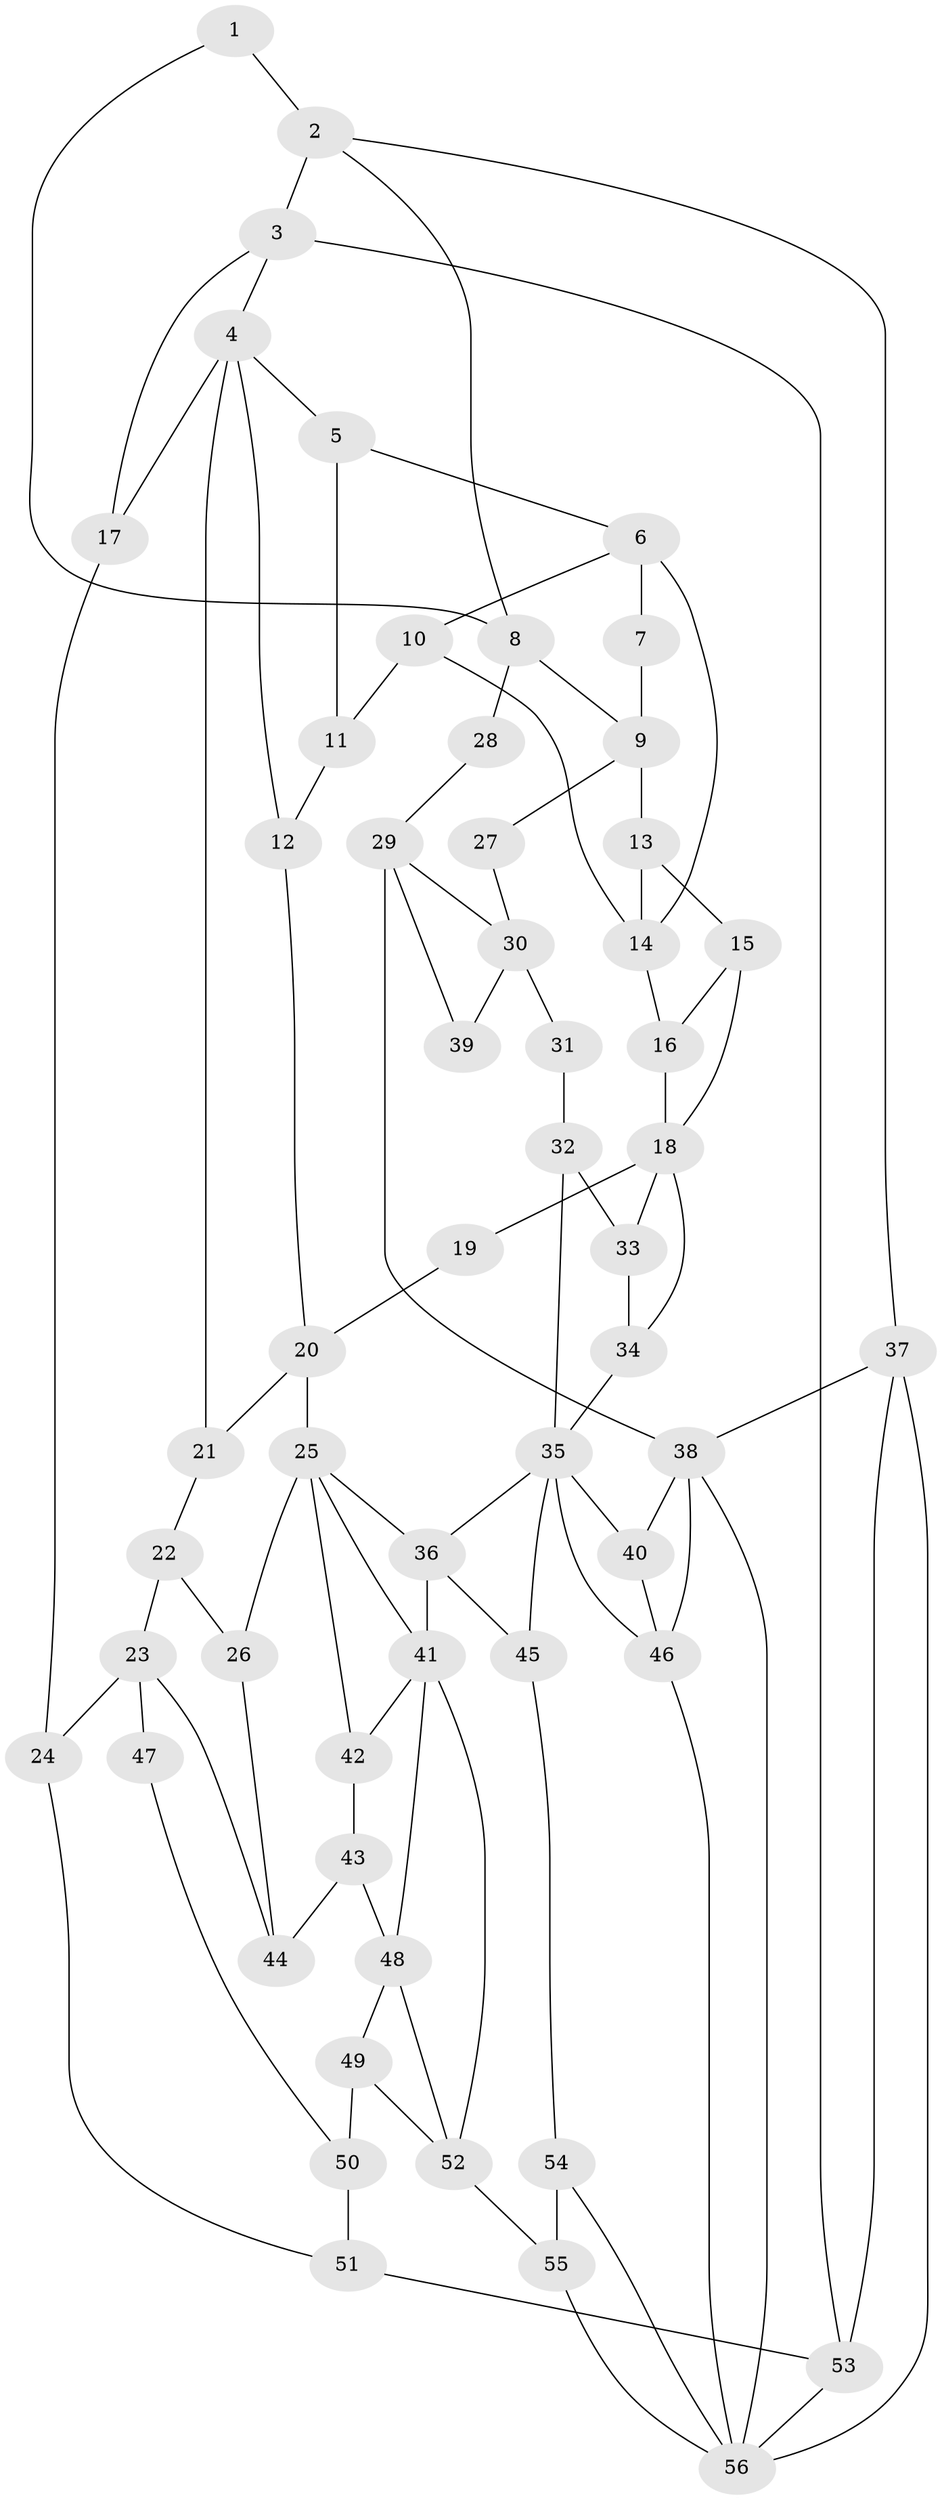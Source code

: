 // original degree distribution, {3: 0.017857142857142856, 6: 0.22321428571428573, 5: 0.5178571428571429, 4: 0.24107142857142858}
// Generated by graph-tools (version 1.1) at 2025/38/03/09/25 02:38:31]
// undirected, 56 vertices, 96 edges
graph export_dot {
graph [start="1"]
  node [color=gray90,style=filled];
  1;
  2;
  3;
  4;
  5;
  6;
  7;
  8;
  9;
  10;
  11;
  12;
  13;
  14;
  15;
  16;
  17;
  18;
  19;
  20;
  21;
  22;
  23;
  24;
  25;
  26;
  27;
  28;
  29;
  30;
  31;
  32;
  33;
  34;
  35;
  36;
  37;
  38;
  39;
  40;
  41;
  42;
  43;
  44;
  45;
  46;
  47;
  48;
  49;
  50;
  51;
  52;
  53;
  54;
  55;
  56;
  1 -- 2 [weight=1.0];
  1 -- 8 [weight=1.0];
  2 -- 3 [weight=1.0];
  2 -- 8 [weight=1.0];
  2 -- 37 [weight=1.0];
  3 -- 4 [weight=1.0];
  3 -- 17 [weight=1.0];
  3 -- 53 [weight=1.0];
  4 -- 5 [weight=1.0];
  4 -- 12 [weight=1.0];
  4 -- 17 [weight=1.0];
  4 -- 21 [weight=2.0];
  5 -- 6 [weight=1.0];
  5 -- 11 [weight=1.0];
  6 -- 7 [weight=2.0];
  6 -- 10 [weight=1.0];
  6 -- 14 [weight=2.0];
  7 -- 9 [weight=1.0];
  8 -- 9 [weight=2.0];
  8 -- 28 [weight=2.0];
  9 -- 13 [weight=1.0];
  9 -- 27 [weight=2.0];
  10 -- 11 [weight=1.0];
  10 -- 14 [weight=1.0];
  11 -- 12 [weight=1.0];
  12 -- 20 [weight=1.0];
  13 -- 14 [weight=1.0];
  13 -- 15 [weight=1.0];
  14 -- 16 [weight=1.0];
  15 -- 16 [weight=1.0];
  15 -- 18 [weight=1.0];
  16 -- 18 [weight=1.0];
  17 -- 24 [weight=2.0];
  18 -- 19 [weight=2.0];
  18 -- 33 [weight=1.0];
  18 -- 34 [weight=1.0];
  19 -- 20 [weight=2.0];
  20 -- 21 [weight=1.0];
  20 -- 25 [weight=2.0];
  21 -- 22 [weight=1.0];
  22 -- 23 [weight=1.0];
  22 -- 26 [weight=1.0];
  23 -- 24 [weight=2.0];
  23 -- 44 [weight=1.0];
  23 -- 47 [weight=2.0];
  24 -- 51 [weight=1.0];
  25 -- 26 [weight=1.0];
  25 -- 36 [weight=1.0];
  25 -- 41 [weight=1.0];
  25 -- 42 [weight=1.0];
  26 -- 44 [weight=1.0];
  27 -- 30 [weight=1.0];
  28 -- 29 [weight=1.0];
  29 -- 30 [weight=1.0];
  29 -- 38 [weight=2.0];
  29 -- 39 [weight=1.0];
  30 -- 31 [weight=2.0];
  30 -- 39 [weight=2.0];
  31 -- 32 [weight=1.0];
  32 -- 33 [weight=1.0];
  32 -- 35 [weight=1.0];
  33 -- 34 [weight=1.0];
  34 -- 35 [weight=1.0];
  35 -- 36 [weight=1.0];
  35 -- 40 [weight=1.0];
  35 -- 45 [weight=1.0];
  35 -- 46 [weight=1.0];
  36 -- 41 [weight=2.0];
  36 -- 45 [weight=1.0];
  37 -- 38 [weight=1.0];
  37 -- 53 [weight=1.0];
  37 -- 56 [weight=1.0];
  38 -- 40 [weight=1.0];
  38 -- 46 [weight=1.0];
  38 -- 56 [weight=1.0];
  40 -- 46 [weight=1.0];
  41 -- 42 [weight=1.0];
  41 -- 48 [weight=1.0];
  41 -- 52 [weight=1.0];
  42 -- 43 [weight=1.0];
  43 -- 44 [weight=1.0];
  43 -- 48 [weight=1.0];
  45 -- 54 [weight=1.0];
  46 -- 56 [weight=1.0];
  47 -- 50 [weight=1.0];
  48 -- 49 [weight=1.0];
  48 -- 52 [weight=1.0];
  49 -- 50 [weight=1.0];
  49 -- 52 [weight=1.0];
  50 -- 51 [weight=1.0];
  51 -- 53 [weight=1.0];
  52 -- 55 [weight=1.0];
  53 -- 56 [weight=1.0];
  54 -- 55 [weight=1.0];
  54 -- 56 [weight=1.0];
  55 -- 56 [weight=1.0];
}
